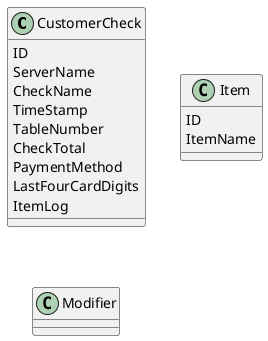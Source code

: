 @startuml

Class CustomerCheck {
ID
ServerName
CheckName
TimeStamp
TableNumber
CheckTotal
PaymentMethod
LastFourCardDigits
ItemLog
}

Class Item {
ID
ItemName

}

Class Modifier {}


@enduml